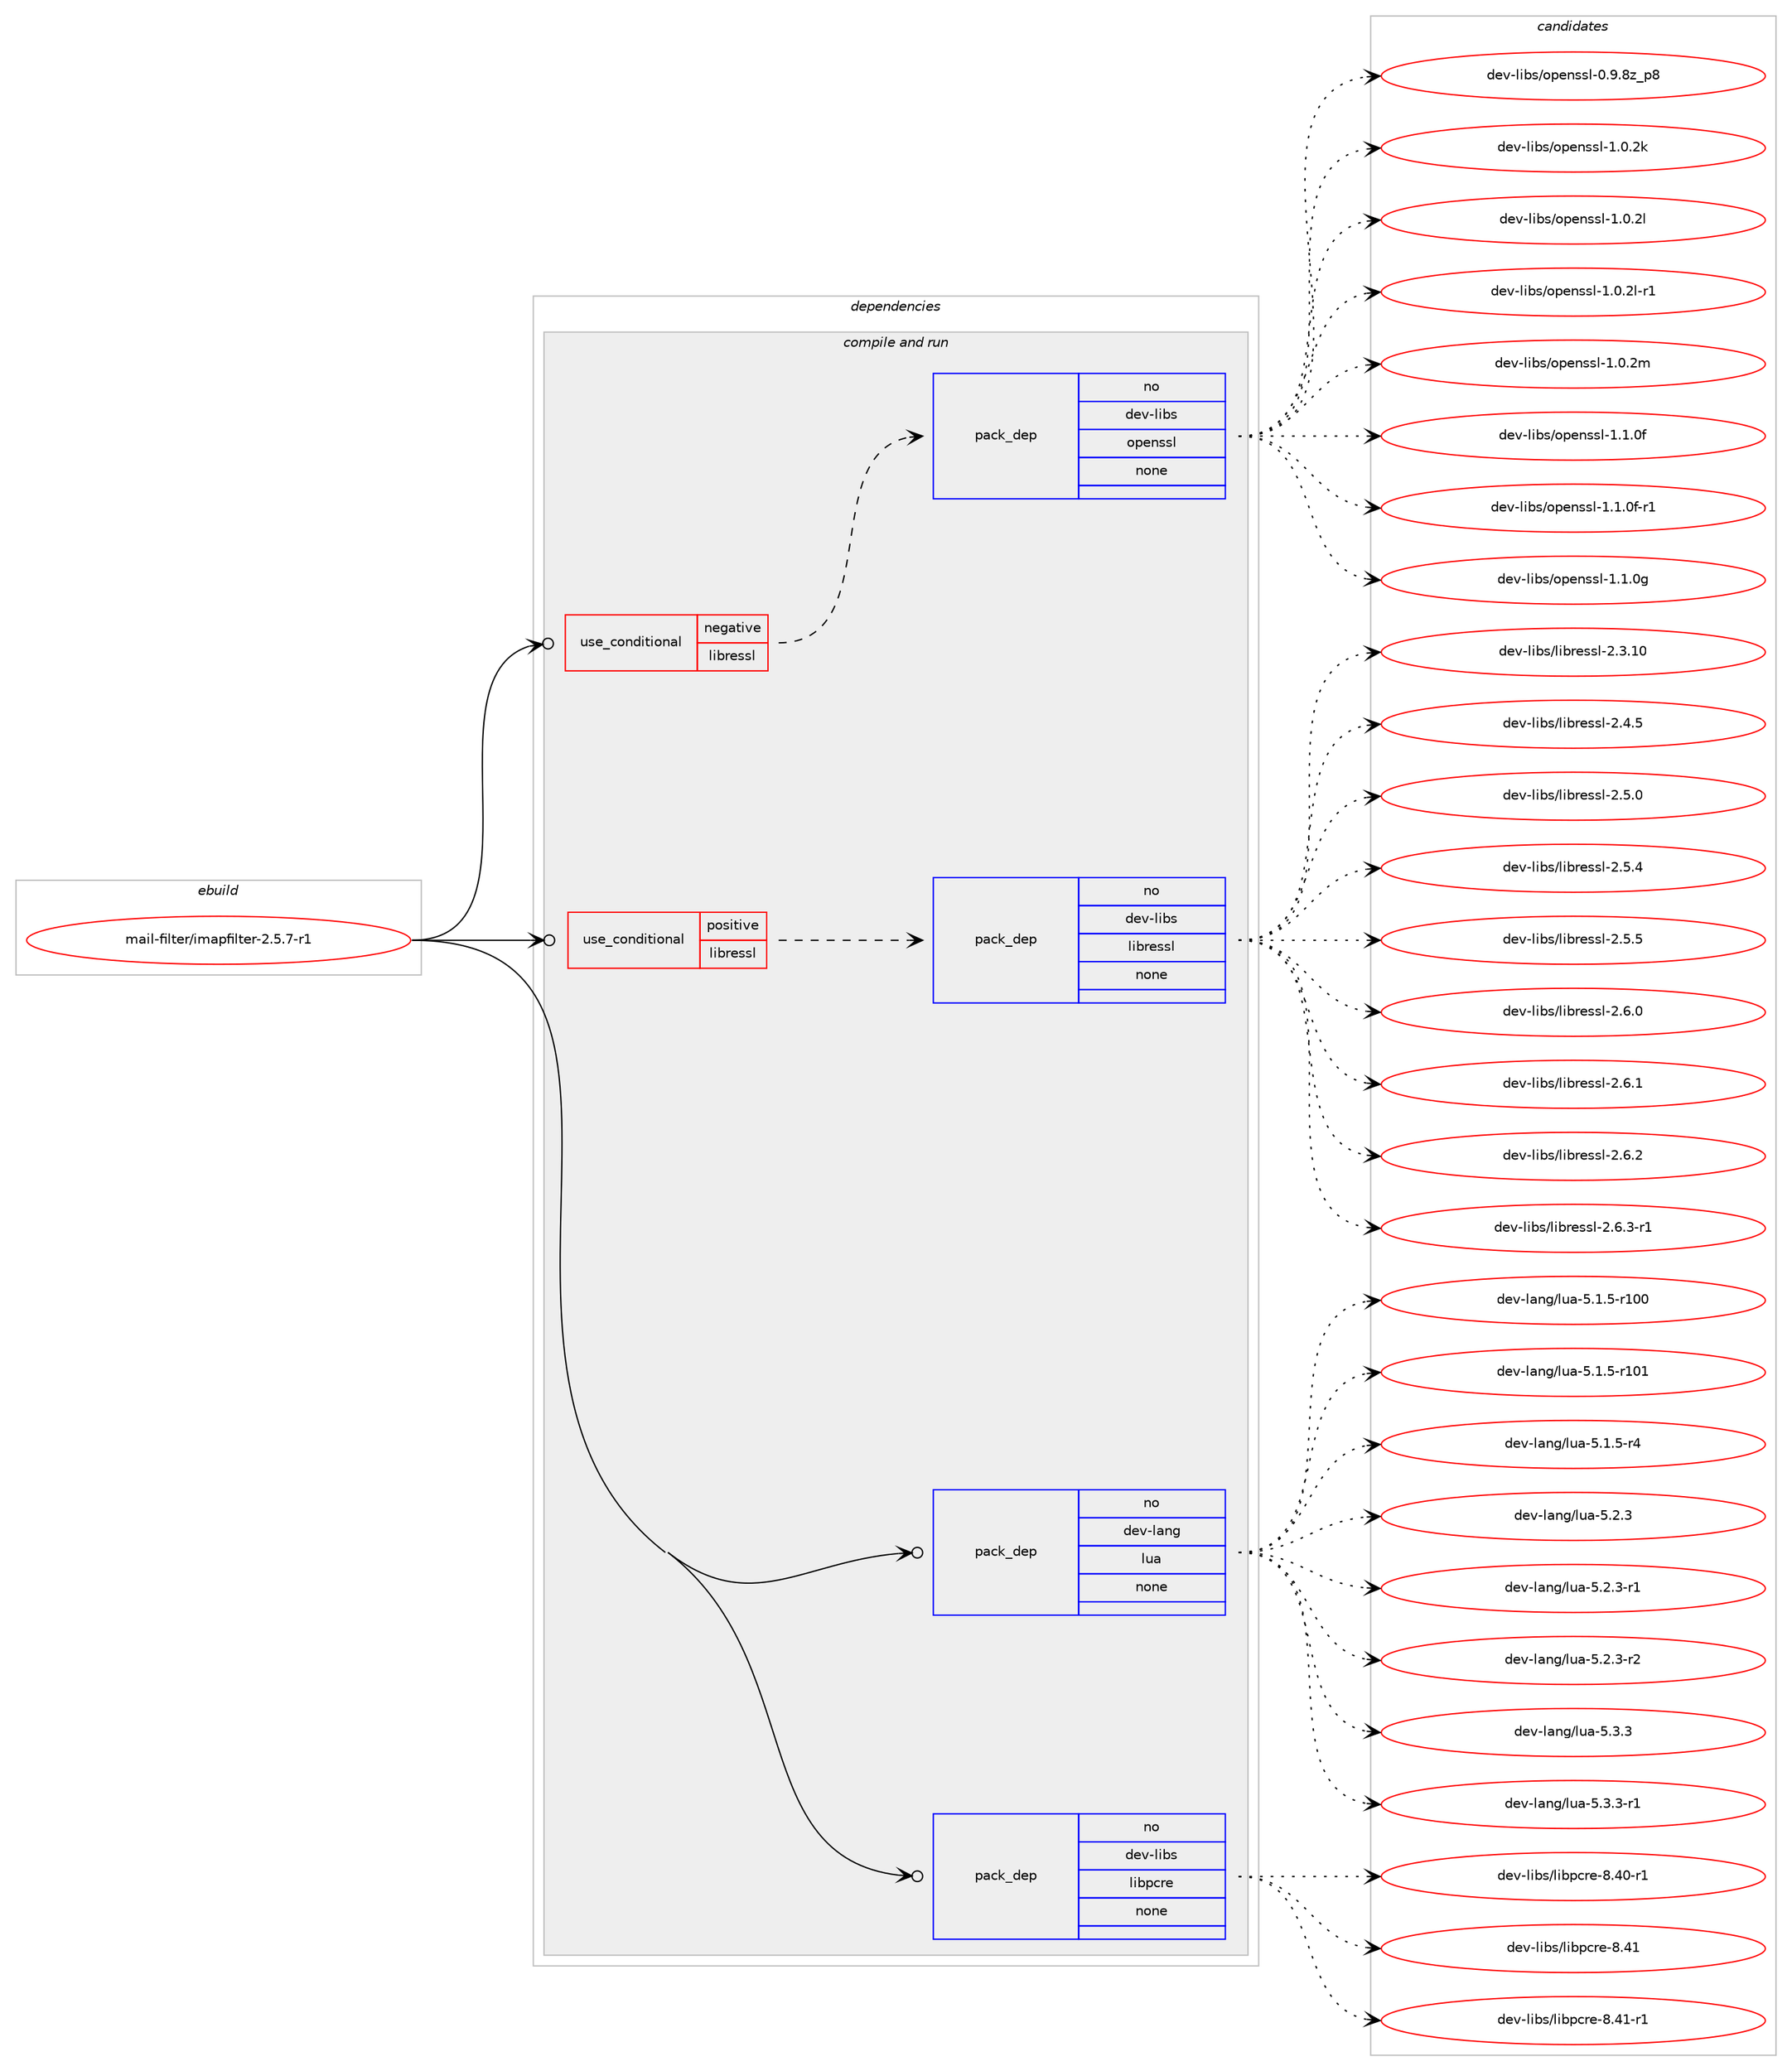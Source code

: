 digraph prolog {

# *************
# Graph options
# *************

newrank=true;
concentrate=true;
compound=true;
graph [rankdir=LR,fontname=Helvetica,fontsize=10,ranksep=1.5];#, ranksep=2.5, nodesep=0.2];
edge  [arrowhead=vee];
node  [fontname=Helvetica,fontsize=10];

# **********
# The ebuild
# **********

subgraph cluster_leftcol {
color=gray;
rank=same;
label=<<i>ebuild</i>>;
id [label="mail-filter/imapfilter-2.5.7-r1", color=red, width=4, href="../mail-filter/imapfilter-2.5.7-r1.svg"];
}

# ****************
# The dependencies
# ****************

subgraph cluster_midcol {
color=gray;
label=<<i>dependencies</i>>;
subgraph cluster_compile {
fillcolor="#eeeeee";
style=filled;
label=<<i>compile</i>>;
}
subgraph cluster_compileandrun {
fillcolor="#eeeeee";
style=filled;
label=<<i>compile and run</i>>;
subgraph cond85522 {
dependency342516 [label=<<TABLE BORDER="0" CELLBORDER="1" CELLSPACING="0" CELLPADDING="4"><TR><TD ROWSPAN="3" CELLPADDING="10">use_conditional</TD></TR><TR><TD>negative</TD></TR><TR><TD>libressl</TD></TR></TABLE>>, shape=none, color=red];
subgraph pack251877 {
dependency342517 [label=<<TABLE BORDER="0" CELLBORDER="1" CELLSPACING="0" CELLPADDING="4" WIDTH="220"><TR><TD ROWSPAN="6" CELLPADDING="30">pack_dep</TD></TR><TR><TD WIDTH="110">no</TD></TR><TR><TD>dev-libs</TD></TR><TR><TD>openssl</TD></TR><TR><TD>none</TD></TR><TR><TD></TD></TR></TABLE>>, shape=none, color=blue];
}
dependency342516:e -> dependency342517:w [weight=20,style="dashed",arrowhead="vee"];
}
id:e -> dependency342516:w [weight=20,style="solid",arrowhead="odotvee"];
subgraph cond85523 {
dependency342518 [label=<<TABLE BORDER="0" CELLBORDER="1" CELLSPACING="0" CELLPADDING="4"><TR><TD ROWSPAN="3" CELLPADDING="10">use_conditional</TD></TR><TR><TD>positive</TD></TR><TR><TD>libressl</TD></TR></TABLE>>, shape=none, color=red];
subgraph pack251878 {
dependency342519 [label=<<TABLE BORDER="0" CELLBORDER="1" CELLSPACING="0" CELLPADDING="4" WIDTH="220"><TR><TD ROWSPAN="6" CELLPADDING="30">pack_dep</TD></TR><TR><TD WIDTH="110">no</TD></TR><TR><TD>dev-libs</TD></TR><TR><TD>libressl</TD></TR><TR><TD>none</TD></TR><TR><TD></TD></TR></TABLE>>, shape=none, color=blue];
}
dependency342518:e -> dependency342519:w [weight=20,style="dashed",arrowhead="vee"];
}
id:e -> dependency342518:w [weight=20,style="solid",arrowhead="odotvee"];
subgraph pack251879 {
dependency342520 [label=<<TABLE BORDER="0" CELLBORDER="1" CELLSPACING="0" CELLPADDING="4" WIDTH="220"><TR><TD ROWSPAN="6" CELLPADDING="30">pack_dep</TD></TR><TR><TD WIDTH="110">no</TD></TR><TR><TD>dev-lang</TD></TR><TR><TD>lua</TD></TR><TR><TD>none</TD></TR><TR><TD></TD></TR></TABLE>>, shape=none, color=blue];
}
id:e -> dependency342520:w [weight=20,style="solid",arrowhead="odotvee"];
subgraph pack251880 {
dependency342521 [label=<<TABLE BORDER="0" CELLBORDER="1" CELLSPACING="0" CELLPADDING="4" WIDTH="220"><TR><TD ROWSPAN="6" CELLPADDING="30">pack_dep</TD></TR><TR><TD WIDTH="110">no</TD></TR><TR><TD>dev-libs</TD></TR><TR><TD>libpcre</TD></TR><TR><TD>none</TD></TR><TR><TD></TD></TR></TABLE>>, shape=none, color=blue];
}
id:e -> dependency342521:w [weight=20,style="solid",arrowhead="odotvee"];
}
subgraph cluster_run {
fillcolor="#eeeeee";
style=filled;
label=<<i>run</i>>;
}
}

# **************
# The candidates
# **************

subgraph cluster_choices {
rank=same;
color=gray;
label=<<i>candidates</i>>;

subgraph choice251877 {
color=black;
nodesep=1;
choice1001011184510810598115471111121011101151151084548465746561229511256 [label="dev-libs/openssl-0.9.8z_p8", color=red, width=4,href="../dev-libs/openssl-0.9.8z_p8.svg"];
choice100101118451081059811547111112101110115115108454946484650107 [label="dev-libs/openssl-1.0.2k", color=red, width=4,href="../dev-libs/openssl-1.0.2k.svg"];
choice100101118451081059811547111112101110115115108454946484650108 [label="dev-libs/openssl-1.0.2l", color=red, width=4,href="../dev-libs/openssl-1.0.2l.svg"];
choice1001011184510810598115471111121011101151151084549464846501084511449 [label="dev-libs/openssl-1.0.2l-r1", color=red, width=4,href="../dev-libs/openssl-1.0.2l-r1.svg"];
choice100101118451081059811547111112101110115115108454946484650109 [label="dev-libs/openssl-1.0.2m", color=red, width=4,href="../dev-libs/openssl-1.0.2m.svg"];
choice100101118451081059811547111112101110115115108454946494648102 [label="dev-libs/openssl-1.1.0f", color=red, width=4,href="../dev-libs/openssl-1.1.0f.svg"];
choice1001011184510810598115471111121011101151151084549464946481024511449 [label="dev-libs/openssl-1.1.0f-r1", color=red, width=4,href="../dev-libs/openssl-1.1.0f-r1.svg"];
choice100101118451081059811547111112101110115115108454946494648103 [label="dev-libs/openssl-1.1.0g", color=red, width=4,href="../dev-libs/openssl-1.1.0g.svg"];
dependency342517:e -> choice1001011184510810598115471111121011101151151084548465746561229511256:w [style=dotted,weight="100"];
dependency342517:e -> choice100101118451081059811547111112101110115115108454946484650107:w [style=dotted,weight="100"];
dependency342517:e -> choice100101118451081059811547111112101110115115108454946484650108:w [style=dotted,weight="100"];
dependency342517:e -> choice1001011184510810598115471111121011101151151084549464846501084511449:w [style=dotted,weight="100"];
dependency342517:e -> choice100101118451081059811547111112101110115115108454946484650109:w [style=dotted,weight="100"];
dependency342517:e -> choice100101118451081059811547111112101110115115108454946494648102:w [style=dotted,weight="100"];
dependency342517:e -> choice1001011184510810598115471111121011101151151084549464946481024511449:w [style=dotted,weight="100"];
dependency342517:e -> choice100101118451081059811547111112101110115115108454946494648103:w [style=dotted,weight="100"];
}
subgraph choice251878 {
color=black;
nodesep=1;
choice1001011184510810598115471081059811410111511510845504651464948 [label="dev-libs/libressl-2.3.10", color=red, width=4,href="../dev-libs/libressl-2.3.10.svg"];
choice10010111845108105981154710810598114101115115108455046524653 [label="dev-libs/libressl-2.4.5", color=red, width=4,href="../dev-libs/libressl-2.4.5.svg"];
choice10010111845108105981154710810598114101115115108455046534648 [label="dev-libs/libressl-2.5.0", color=red, width=4,href="../dev-libs/libressl-2.5.0.svg"];
choice10010111845108105981154710810598114101115115108455046534652 [label="dev-libs/libressl-2.5.4", color=red, width=4,href="../dev-libs/libressl-2.5.4.svg"];
choice10010111845108105981154710810598114101115115108455046534653 [label="dev-libs/libressl-2.5.5", color=red, width=4,href="../dev-libs/libressl-2.5.5.svg"];
choice10010111845108105981154710810598114101115115108455046544648 [label="dev-libs/libressl-2.6.0", color=red, width=4,href="../dev-libs/libressl-2.6.0.svg"];
choice10010111845108105981154710810598114101115115108455046544649 [label="dev-libs/libressl-2.6.1", color=red, width=4,href="../dev-libs/libressl-2.6.1.svg"];
choice10010111845108105981154710810598114101115115108455046544650 [label="dev-libs/libressl-2.6.2", color=red, width=4,href="../dev-libs/libressl-2.6.2.svg"];
choice100101118451081059811547108105981141011151151084550465446514511449 [label="dev-libs/libressl-2.6.3-r1", color=red, width=4,href="../dev-libs/libressl-2.6.3-r1.svg"];
dependency342519:e -> choice1001011184510810598115471081059811410111511510845504651464948:w [style=dotted,weight="100"];
dependency342519:e -> choice10010111845108105981154710810598114101115115108455046524653:w [style=dotted,weight="100"];
dependency342519:e -> choice10010111845108105981154710810598114101115115108455046534648:w [style=dotted,weight="100"];
dependency342519:e -> choice10010111845108105981154710810598114101115115108455046534652:w [style=dotted,weight="100"];
dependency342519:e -> choice10010111845108105981154710810598114101115115108455046534653:w [style=dotted,weight="100"];
dependency342519:e -> choice10010111845108105981154710810598114101115115108455046544648:w [style=dotted,weight="100"];
dependency342519:e -> choice10010111845108105981154710810598114101115115108455046544649:w [style=dotted,weight="100"];
dependency342519:e -> choice10010111845108105981154710810598114101115115108455046544650:w [style=dotted,weight="100"];
dependency342519:e -> choice100101118451081059811547108105981141011151151084550465446514511449:w [style=dotted,weight="100"];
}
subgraph choice251879 {
color=black;
nodesep=1;
choice1001011184510897110103471081179745534649465345114494848 [label="dev-lang/lua-5.1.5-r100", color=red, width=4,href="../dev-lang/lua-5.1.5-r100.svg"];
choice1001011184510897110103471081179745534649465345114494849 [label="dev-lang/lua-5.1.5-r101", color=red, width=4,href="../dev-lang/lua-5.1.5-r101.svg"];
choice100101118451089711010347108117974553464946534511452 [label="dev-lang/lua-5.1.5-r4", color=red, width=4,href="../dev-lang/lua-5.1.5-r4.svg"];
choice10010111845108971101034710811797455346504651 [label="dev-lang/lua-5.2.3", color=red, width=4,href="../dev-lang/lua-5.2.3.svg"];
choice100101118451089711010347108117974553465046514511449 [label="dev-lang/lua-5.2.3-r1", color=red, width=4,href="../dev-lang/lua-5.2.3-r1.svg"];
choice100101118451089711010347108117974553465046514511450 [label="dev-lang/lua-5.2.3-r2", color=red, width=4,href="../dev-lang/lua-5.2.3-r2.svg"];
choice10010111845108971101034710811797455346514651 [label="dev-lang/lua-5.3.3", color=red, width=4,href="../dev-lang/lua-5.3.3.svg"];
choice100101118451089711010347108117974553465146514511449 [label="dev-lang/lua-5.3.3-r1", color=red, width=4,href="../dev-lang/lua-5.3.3-r1.svg"];
dependency342520:e -> choice1001011184510897110103471081179745534649465345114494848:w [style=dotted,weight="100"];
dependency342520:e -> choice1001011184510897110103471081179745534649465345114494849:w [style=dotted,weight="100"];
dependency342520:e -> choice100101118451089711010347108117974553464946534511452:w [style=dotted,weight="100"];
dependency342520:e -> choice10010111845108971101034710811797455346504651:w [style=dotted,weight="100"];
dependency342520:e -> choice100101118451089711010347108117974553465046514511449:w [style=dotted,weight="100"];
dependency342520:e -> choice100101118451089711010347108117974553465046514511450:w [style=dotted,weight="100"];
dependency342520:e -> choice10010111845108971101034710811797455346514651:w [style=dotted,weight="100"];
dependency342520:e -> choice100101118451089711010347108117974553465146514511449:w [style=dotted,weight="100"];
}
subgraph choice251880 {
color=black;
nodesep=1;
choice100101118451081059811547108105981129911410145564652484511449 [label="dev-libs/libpcre-8.40-r1", color=red, width=4,href="../dev-libs/libpcre-8.40-r1.svg"];
choice10010111845108105981154710810598112991141014556465249 [label="dev-libs/libpcre-8.41", color=red, width=4,href="../dev-libs/libpcre-8.41.svg"];
choice100101118451081059811547108105981129911410145564652494511449 [label="dev-libs/libpcre-8.41-r1", color=red, width=4,href="../dev-libs/libpcre-8.41-r1.svg"];
dependency342521:e -> choice100101118451081059811547108105981129911410145564652484511449:w [style=dotted,weight="100"];
dependency342521:e -> choice10010111845108105981154710810598112991141014556465249:w [style=dotted,weight="100"];
dependency342521:e -> choice100101118451081059811547108105981129911410145564652494511449:w [style=dotted,weight="100"];
}
}

}
